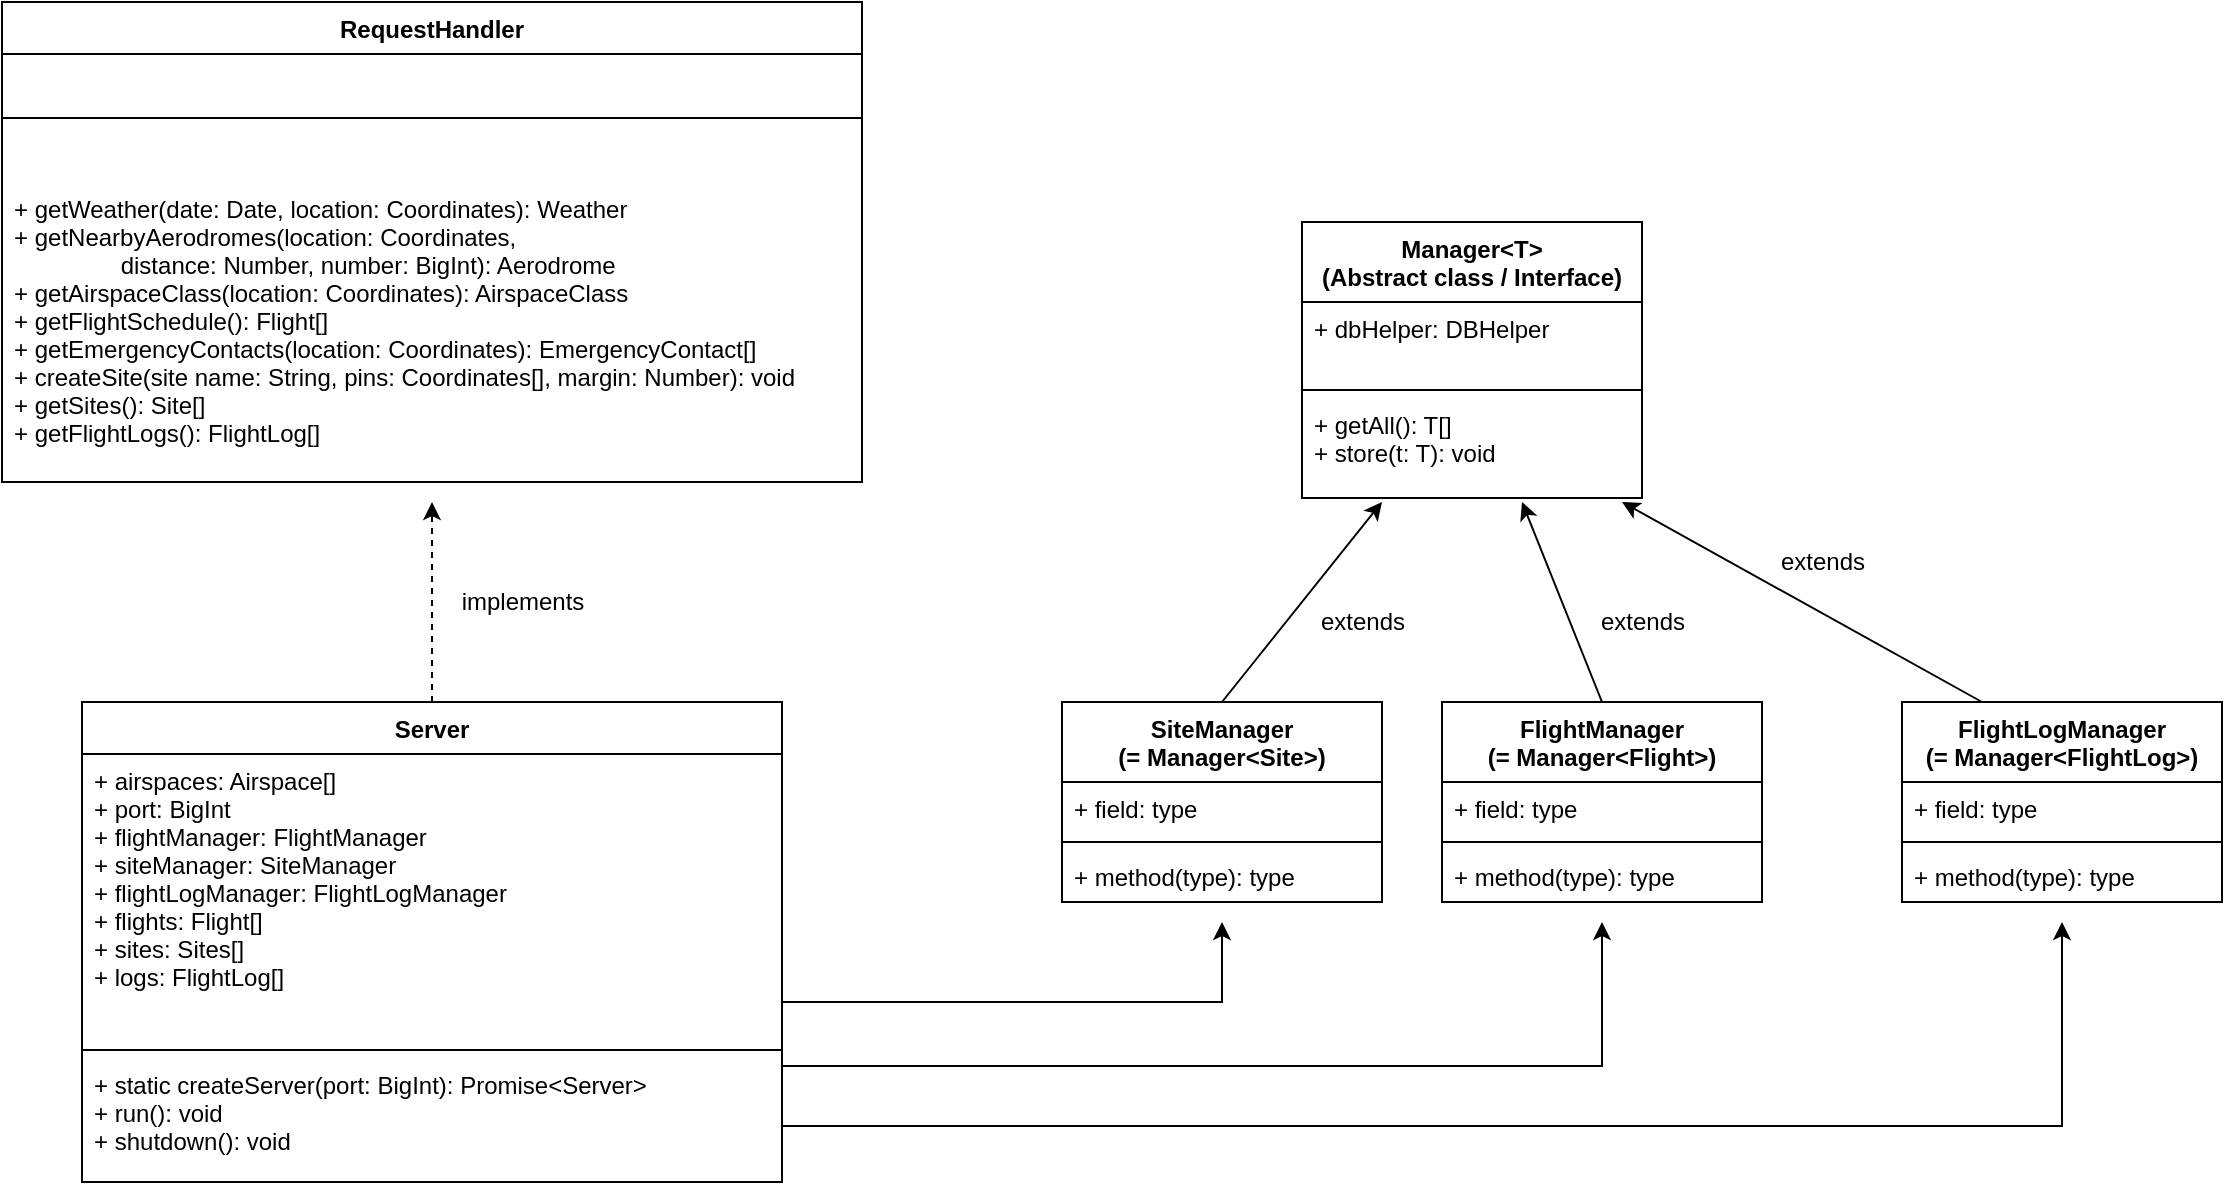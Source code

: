 <mxfile version="17.2.2" type="github">
  <diagram id="C5RBs43oDa-KdzZeNtuy" name="Page-1">
    <mxGraphModel dx="1044" dy="999" grid="1" gridSize="10" guides="1" tooltips="1" connect="1" arrows="1" fold="1" page="1" pageScale="1" pageWidth="827" pageHeight="1169" math="0" shadow="0">
      <root>
        <mxCell id="WIyWlLk6GJQsqaUBKTNV-0" />
        <mxCell id="WIyWlLk6GJQsqaUBKTNV-1" parent="WIyWlLk6GJQsqaUBKTNV-0" />
        <mxCell id="lrnJ2G7k063MCXL8fDlo-37" value="RequestHandler" style="swimlane;fontStyle=1;align=center;verticalAlign=top;childLayout=stackLayout;horizontal=1;startSize=26;horizontalStack=0;resizeParent=1;resizeParentMax=0;resizeLast=0;collapsible=1;marginBottom=0;" vertex="1" parent="WIyWlLk6GJQsqaUBKTNV-1">
          <mxGeometry x="80" y="40" width="430" height="240" as="geometry" />
        </mxCell>
        <mxCell id="lrnJ2G7k063MCXL8fDlo-39" value="" style="line;strokeWidth=1;fillColor=none;align=left;verticalAlign=middle;spacingTop=-1;spacingLeft=3;spacingRight=3;rotatable=0;labelPosition=right;points=[];portConstraint=eastwest;" vertex="1" parent="lrnJ2G7k063MCXL8fDlo-37">
          <mxGeometry y="26" width="430" height="64" as="geometry" />
        </mxCell>
        <mxCell id="lrnJ2G7k063MCXL8fDlo-40" value="+ getWeather(date: Date, location: Coordinates): Weather&#xa;+ getNearbyAerodromes(location: Coordinates, &#xa;                distance: Number, number: BigInt): Aerodrome&#xa;+ getAirspaceClass(location: Coordinates): AirspaceClass&#xa;+ getFlightSchedule(): Flight[]&#xa;+ getEmergencyContacts(location: Coordinates): EmergencyContact[]&#xa;+ createSite(site name: String, pins: Coordinates[], margin: Number): void&#xa;+ getSites(): Site[]&#xa;+ getFlightLogs(): FlightLog[]" style="text;strokeColor=none;fillColor=none;align=left;verticalAlign=top;spacingLeft=4;spacingRight=4;overflow=hidden;rotatable=0;points=[[0,0.5],[1,0.5]];portConstraint=eastwest;" vertex="1" parent="lrnJ2G7k063MCXL8fDlo-37">
          <mxGeometry y="90" width="430" height="150" as="geometry" />
        </mxCell>
        <mxCell id="lrnJ2G7k063MCXL8fDlo-46" style="edgeStyle=orthogonalEdgeStyle;rounded=0;orthogonalLoop=1;jettySize=auto;html=1;exitX=0.5;exitY=0;exitDx=0;exitDy=0;dashed=1;" edge="1" parent="WIyWlLk6GJQsqaUBKTNV-1" source="lrnJ2G7k063MCXL8fDlo-41">
          <mxGeometry relative="1" as="geometry">
            <mxPoint x="295" y="290" as="targetPoint" />
          </mxGeometry>
        </mxCell>
        <mxCell id="lrnJ2G7k063MCXL8fDlo-41" value="Server" style="swimlane;fontStyle=1;align=center;verticalAlign=top;childLayout=stackLayout;horizontal=1;startSize=26;horizontalStack=0;resizeParent=1;resizeParentMax=0;resizeLast=0;collapsible=1;marginBottom=0;" vertex="1" parent="WIyWlLk6GJQsqaUBKTNV-1">
          <mxGeometry x="120" y="390" width="350" height="240" as="geometry" />
        </mxCell>
        <mxCell id="lrnJ2G7k063MCXL8fDlo-42" value="+ airspaces: Airspace[]&#xa;+ port: BigInt&#xa;+ flightManager: FlightManager&#xa;+ siteManager: SiteManager&#xa;+ flightLogManager: FlightLogManager&#xa;+ flights: Flight[]&#xa;+ sites: Sites[]&#xa;+ logs: FlightLog[]" style="text;strokeColor=none;fillColor=none;align=left;verticalAlign=top;spacingLeft=4;spacingRight=4;overflow=hidden;rotatable=0;points=[[0,0.5],[1,0.5]];portConstraint=eastwest;" vertex="1" parent="lrnJ2G7k063MCXL8fDlo-41">
          <mxGeometry y="26" width="350" height="144" as="geometry" />
        </mxCell>
        <mxCell id="lrnJ2G7k063MCXL8fDlo-43" value="" style="line;strokeWidth=1;fillColor=none;align=left;verticalAlign=middle;spacingTop=-1;spacingLeft=3;spacingRight=3;rotatable=0;labelPosition=right;points=[];portConstraint=eastwest;" vertex="1" parent="lrnJ2G7k063MCXL8fDlo-41">
          <mxGeometry y="170" width="350" height="8" as="geometry" />
        </mxCell>
        <mxCell id="lrnJ2G7k063MCXL8fDlo-44" value="+ static createServer(port: BigInt): Promise&lt;Server&gt;&#xa;+ run(): void&#xa;+ shutdown(): void" style="text;strokeColor=none;fillColor=none;align=left;verticalAlign=top;spacingLeft=4;spacingRight=4;overflow=hidden;rotatable=0;points=[[0,0.5],[1,0.5]];portConstraint=eastwest;" vertex="1" parent="lrnJ2G7k063MCXL8fDlo-41">
          <mxGeometry y="178" width="350" height="62" as="geometry" />
        </mxCell>
        <mxCell id="lrnJ2G7k063MCXL8fDlo-47" value="implements" style="text;html=1;align=center;verticalAlign=middle;resizable=0;points=[];autosize=1;strokeColor=none;fillColor=none;" vertex="1" parent="WIyWlLk6GJQsqaUBKTNV-1">
          <mxGeometry x="300" y="330" width="80" height="20" as="geometry" />
        </mxCell>
        <mxCell id="lrnJ2G7k063MCXL8fDlo-56" style="rounded=0;orthogonalLoop=1;jettySize=auto;html=1;exitX=0.5;exitY=0;exitDx=0;exitDy=0;" edge="1" parent="WIyWlLk6GJQsqaUBKTNV-1" source="lrnJ2G7k063MCXL8fDlo-48">
          <mxGeometry relative="1" as="geometry">
            <mxPoint x="770" y="290" as="targetPoint" />
          </mxGeometry>
        </mxCell>
        <mxCell id="lrnJ2G7k063MCXL8fDlo-48" value="SiteManager&#xa;(= Manager&lt;Site&gt;)" style="swimlane;fontStyle=1;align=center;verticalAlign=top;childLayout=stackLayout;horizontal=1;startSize=40;horizontalStack=0;resizeParent=1;resizeParentMax=0;resizeLast=0;collapsible=1;marginBottom=0;" vertex="1" parent="WIyWlLk6GJQsqaUBKTNV-1">
          <mxGeometry x="610" y="390" width="160" height="100" as="geometry" />
        </mxCell>
        <mxCell id="lrnJ2G7k063MCXL8fDlo-49" value="+ field: type" style="text;strokeColor=none;fillColor=none;align=left;verticalAlign=top;spacingLeft=4;spacingRight=4;overflow=hidden;rotatable=0;points=[[0,0.5],[1,0.5]];portConstraint=eastwest;" vertex="1" parent="lrnJ2G7k063MCXL8fDlo-48">
          <mxGeometry y="40" width="160" height="26" as="geometry" />
        </mxCell>
        <mxCell id="lrnJ2G7k063MCXL8fDlo-50" value="" style="line;strokeWidth=1;fillColor=none;align=left;verticalAlign=middle;spacingTop=-1;spacingLeft=3;spacingRight=3;rotatable=0;labelPosition=right;points=[];portConstraint=eastwest;" vertex="1" parent="lrnJ2G7k063MCXL8fDlo-48">
          <mxGeometry y="66" width="160" height="8" as="geometry" />
        </mxCell>
        <mxCell id="lrnJ2G7k063MCXL8fDlo-51" value="+ method(type): type" style="text;strokeColor=none;fillColor=none;align=left;verticalAlign=top;spacingLeft=4;spacingRight=4;overflow=hidden;rotatable=0;points=[[0,0.5],[1,0.5]];portConstraint=eastwest;" vertex="1" parent="lrnJ2G7k063MCXL8fDlo-48">
          <mxGeometry y="74" width="160" height="26" as="geometry" />
        </mxCell>
        <mxCell id="lrnJ2G7k063MCXL8fDlo-52" value="Manager&lt;T&gt;&#xa;(Abstract class / Interface)" style="swimlane;fontStyle=1;align=center;verticalAlign=top;childLayout=stackLayout;horizontal=1;startSize=40;horizontalStack=0;resizeParent=1;resizeParentMax=0;resizeLast=0;collapsible=1;marginBottom=0;" vertex="1" parent="WIyWlLk6GJQsqaUBKTNV-1">
          <mxGeometry x="730" y="150" width="170" height="138" as="geometry" />
        </mxCell>
        <mxCell id="lrnJ2G7k063MCXL8fDlo-53" value="+ dbHelper: DBHelper" style="text;strokeColor=none;fillColor=none;align=left;verticalAlign=top;spacingLeft=4;spacingRight=4;overflow=hidden;rotatable=0;points=[[0,0.5],[1,0.5]];portConstraint=eastwest;" vertex="1" parent="lrnJ2G7k063MCXL8fDlo-52">
          <mxGeometry y="40" width="170" height="40" as="geometry" />
        </mxCell>
        <mxCell id="lrnJ2G7k063MCXL8fDlo-54" value="" style="line;strokeWidth=1;fillColor=none;align=left;verticalAlign=middle;spacingTop=-1;spacingLeft=3;spacingRight=3;rotatable=0;labelPosition=right;points=[];portConstraint=eastwest;" vertex="1" parent="lrnJ2G7k063MCXL8fDlo-52">
          <mxGeometry y="80" width="170" height="8" as="geometry" />
        </mxCell>
        <mxCell id="lrnJ2G7k063MCXL8fDlo-55" value="+ getAll(): T[]&#xa;+ store(t: T): void" style="text;strokeColor=none;fillColor=none;align=left;verticalAlign=top;spacingLeft=4;spacingRight=4;overflow=hidden;rotatable=0;points=[[0,0.5],[1,0.5]];portConstraint=eastwest;" vertex="1" parent="lrnJ2G7k063MCXL8fDlo-52">
          <mxGeometry y="88" width="170" height="50" as="geometry" />
        </mxCell>
        <mxCell id="lrnJ2G7k063MCXL8fDlo-61" style="edgeStyle=none;rounded=0;orthogonalLoop=1;jettySize=auto;html=1;exitX=0.5;exitY=0;exitDx=0;exitDy=0;" edge="1" parent="WIyWlLk6GJQsqaUBKTNV-1" source="lrnJ2G7k063MCXL8fDlo-57">
          <mxGeometry relative="1" as="geometry">
            <mxPoint x="840" y="290" as="targetPoint" />
          </mxGeometry>
        </mxCell>
        <mxCell id="lrnJ2G7k063MCXL8fDlo-57" value="FlightManager&#xa;(= Manager&lt;Flight&gt;)" style="swimlane;fontStyle=1;align=center;verticalAlign=top;childLayout=stackLayout;horizontal=1;startSize=40;horizontalStack=0;resizeParent=1;resizeParentMax=0;resizeLast=0;collapsible=1;marginBottom=0;" vertex="1" parent="WIyWlLk6GJQsqaUBKTNV-1">
          <mxGeometry x="800" y="390" width="160" height="100" as="geometry" />
        </mxCell>
        <mxCell id="lrnJ2G7k063MCXL8fDlo-58" value="+ field: type" style="text;strokeColor=none;fillColor=none;align=left;verticalAlign=top;spacingLeft=4;spacingRight=4;overflow=hidden;rotatable=0;points=[[0,0.5],[1,0.5]];portConstraint=eastwest;" vertex="1" parent="lrnJ2G7k063MCXL8fDlo-57">
          <mxGeometry y="40" width="160" height="26" as="geometry" />
        </mxCell>
        <mxCell id="lrnJ2G7k063MCXL8fDlo-59" value="" style="line;strokeWidth=1;fillColor=none;align=left;verticalAlign=middle;spacingTop=-1;spacingLeft=3;spacingRight=3;rotatable=0;labelPosition=right;points=[];portConstraint=eastwest;" vertex="1" parent="lrnJ2G7k063MCXL8fDlo-57">
          <mxGeometry y="66" width="160" height="8" as="geometry" />
        </mxCell>
        <mxCell id="lrnJ2G7k063MCXL8fDlo-60" value="+ method(type): type" style="text;strokeColor=none;fillColor=none;align=left;verticalAlign=top;spacingLeft=4;spacingRight=4;overflow=hidden;rotatable=0;points=[[0,0.5],[1,0.5]];portConstraint=eastwest;" vertex="1" parent="lrnJ2G7k063MCXL8fDlo-57">
          <mxGeometry y="74" width="160" height="26" as="geometry" />
        </mxCell>
        <mxCell id="lrnJ2G7k063MCXL8fDlo-67" style="edgeStyle=none;rounded=0;orthogonalLoop=1;jettySize=auto;html=1;exitX=0.25;exitY=0;exitDx=0;exitDy=0;" edge="1" parent="WIyWlLk6GJQsqaUBKTNV-1" source="lrnJ2G7k063MCXL8fDlo-63">
          <mxGeometry relative="1" as="geometry">
            <mxPoint x="890" y="290" as="targetPoint" />
          </mxGeometry>
        </mxCell>
        <mxCell id="lrnJ2G7k063MCXL8fDlo-63" value="FlightLogManager&#xa;(= Manager&lt;FlightLog&gt;)" style="swimlane;fontStyle=1;align=center;verticalAlign=top;childLayout=stackLayout;horizontal=1;startSize=40;horizontalStack=0;resizeParent=1;resizeParentMax=0;resizeLast=0;collapsible=1;marginBottom=0;" vertex="1" parent="WIyWlLk6GJQsqaUBKTNV-1">
          <mxGeometry x="1030" y="390" width="160" height="100" as="geometry" />
        </mxCell>
        <mxCell id="lrnJ2G7k063MCXL8fDlo-64" value="+ field: type" style="text;strokeColor=none;fillColor=none;align=left;verticalAlign=top;spacingLeft=4;spacingRight=4;overflow=hidden;rotatable=0;points=[[0,0.5],[1,0.5]];portConstraint=eastwest;" vertex="1" parent="lrnJ2G7k063MCXL8fDlo-63">
          <mxGeometry y="40" width="160" height="26" as="geometry" />
        </mxCell>
        <mxCell id="lrnJ2G7k063MCXL8fDlo-65" value="" style="line;strokeWidth=1;fillColor=none;align=left;verticalAlign=middle;spacingTop=-1;spacingLeft=3;spacingRight=3;rotatable=0;labelPosition=right;points=[];portConstraint=eastwest;" vertex="1" parent="lrnJ2G7k063MCXL8fDlo-63">
          <mxGeometry y="66" width="160" height="8" as="geometry" />
        </mxCell>
        <mxCell id="lrnJ2G7k063MCXL8fDlo-66" value="+ method(type): type" style="text;strokeColor=none;fillColor=none;align=left;verticalAlign=top;spacingLeft=4;spacingRight=4;overflow=hidden;rotatable=0;points=[[0,0.5],[1,0.5]];portConstraint=eastwest;" vertex="1" parent="lrnJ2G7k063MCXL8fDlo-63">
          <mxGeometry y="74" width="160" height="26" as="geometry" />
        </mxCell>
        <mxCell id="lrnJ2G7k063MCXL8fDlo-68" value="extends" style="text;html=1;align=center;verticalAlign=middle;resizable=0;points=[];autosize=1;strokeColor=none;fillColor=none;" vertex="1" parent="WIyWlLk6GJQsqaUBKTNV-1">
          <mxGeometry x="960" y="310" width="60" height="20" as="geometry" />
        </mxCell>
        <mxCell id="lrnJ2G7k063MCXL8fDlo-69" value="extends" style="text;html=1;align=center;verticalAlign=middle;resizable=0;points=[];autosize=1;strokeColor=none;fillColor=none;" vertex="1" parent="WIyWlLk6GJQsqaUBKTNV-1">
          <mxGeometry x="870" y="340" width="60" height="20" as="geometry" />
        </mxCell>
        <mxCell id="lrnJ2G7k063MCXL8fDlo-70" value="extends" style="text;html=1;align=center;verticalAlign=middle;resizable=0;points=[];autosize=1;strokeColor=none;fillColor=none;" vertex="1" parent="WIyWlLk6GJQsqaUBKTNV-1">
          <mxGeometry x="730" y="340" width="60" height="20" as="geometry" />
        </mxCell>
        <mxCell id="lrnJ2G7k063MCXL8fDlo-71" style="edgeStyle=elbowEdgeStyle;rounded=0;orthogonalLoop=1;jettySize=auto;html=1;exitX=1;exitY=0.5;exitDx=0;exitDy=0;elbow=vertical;" edge="1" parent="WIyWlLk6GJQsqaUBKTNV-1" source="lrnJ2G7k063MCXL8fDlo-42">
          <mxGeometry relative="1" as="geometry">
            <mxPoint x="690" y="500" as="targetPoint" />
            <Array as="points">
              <mxPoint x="590" y="540" />
            </Array>
          </mxGeometry>
        </mxCell>
        <mxCell id="lrnJ2G7k063MCXL8fDlo-72" style="edgeStyle=elbowEdgeStyle;rounded=0;orthogonalLoop=1;jettySize=auto;html=1;exitX=1;exitY=0.5;exitDx=0;exitDy=0;elbow=vertical;" edge="1" parent="WIyWlLk6GJQsqaUBKTNV-1">
          <mxGeometry relative="1" as="geometry">
            <mxPoint x="880" y="500" as="targetPoint" />
            <mxPoint x="470" y="520" as="sourcePoint" />
            <Array as="points">
              <mxPoint x="590" y="572" />
            </Array>
          </mxGeometry>
        </mxCell>
        <mxCell id="lrnJ2G7k063MCXL8fDlo-73" style="edgeStyle=elbowEdgeStyle;rounded=0;orthogonalLoop=1;jettySize=auto;html=1;exitX=1;exitY=0.5;exitDx=0;exitDy=0;elbow=vertical;" edge="1" parent="WIyWlLk6GJQsqaUBKTNV-1">
          <mxGeometry relative="1" as="geometry">
            <mxPoint x="1110" y="500" as="targetPoint" />
            <mxPoint x="470" y="550" as="sourcePoint" />
            <Array as="points">
              <mxPoint x="590" y="602" />
            </Array>
          </mxGeometry>
        </mxCell>
      </root>
    </mxGraphModel>
  </diagram>
</mxfile>
